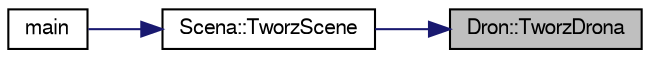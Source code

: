digraph "Dron::TworzDrona"
{
 // LATEX_PDF_SIZE
  edge [fontname="FreeSans",fontsize="10",labelfontname="FreeSans",labelfontsize="10"];
  node [fontname="FreeSans",fontsize="10",shape=record];
  rankdir="RL";
  Node1 [label="Dron::TworzDrona",height=0.2,width=0.4,color="black", fillcolor="grey75", style="filled", fontcolor="black",tooltip="Metoda tworzaca zestaw plikow ze wspolrzednymi."];
  Node1 -> Node2 [dir="back",color="midnightblue",fontsize="10",style="solid",fontname="FreeSans"];
  Node2 [label="Scena::TworzScene",height=0.2,width=0.4,color="black", fillcolor="white", style="filled",URL="$a00134.html#aeca659dd59433366298ce1a828208d62",tooltip="Metoda tworzaca uklad sceny."];
  Node2 -> Node3 [dir="back",color="midnightblue",fontsize="10",style="solid",fontname="FreeSans"];
  Node3 [label="main",height=0.2,width=0.4,color="black", fillcolor="white", style="filled",URL="$a00077.html#ae66f6b31b5ad750f1fe042a706a4e3d4",tooltip=" "];
}
